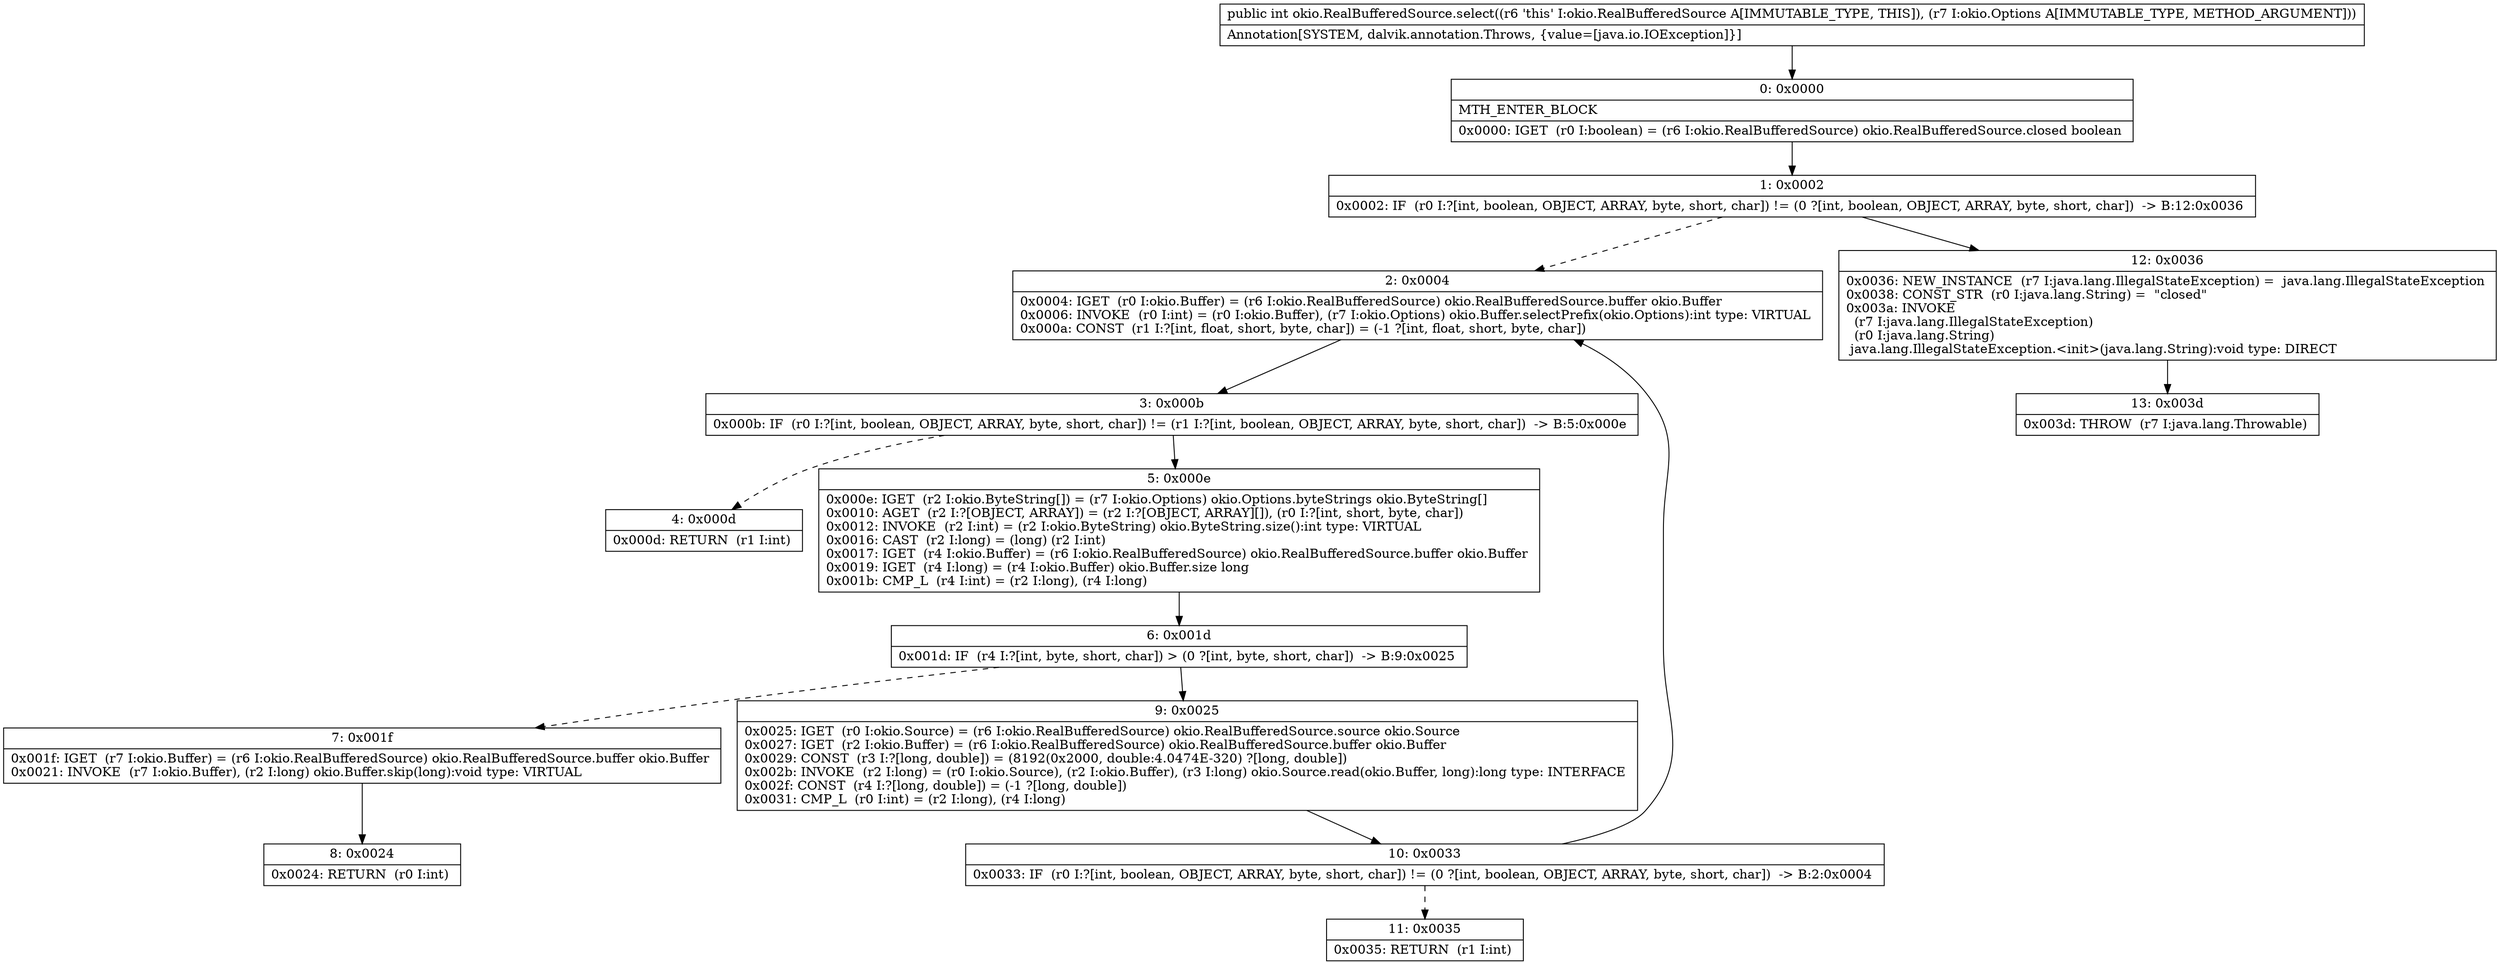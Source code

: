 digraph "CFG forokio.RealBufferedSource.select(Lokio\/Options;)I" {
Node_0 [shape=record,label="{0\:\ 0x0000|MTH_ENTER_BLOCK\l|0x0000: IGET  (r0 I:boolean) = (r6 I:okio.RealBufferedSource) okio.RealBufferedSource.closed boolean \l}"];
Node_1 [shape=record,label="{1\:\ 0x0002|0x0002: IF  (r0 I:?[int, boolean, OBJECT, ARRAY, byte, short, char]) != (0 ?[int, boolean, OBJECT, ARRAY, byte, short, char])  \-\> B:12:0x0036 \l}"];
Node_2 [shape=record,label="{2\:\ 0x0004|0x0004: IGET  (r0 I:okio.Buffer) = (r6 I:okio.RealBufferedSource) okio.RealBufferedSource.buffer okio.Buffer \l0x0006: INVOKE  (r0 I:int) = (r0 I:okio.Buffer), (r7 I:okio.Options) okio.Buffer.selectPrefix(okio.Options):int type: VIRTUAL \l0x000a: CONST  (r1 I:?[int, float, short, byte, char]) = (\-1 ?[int, float, short, byte, char]) \l}"];
Node_3 [shape=record,label="{3\:\ 0x000b|0x000b: IF  (r0 I:?[int, boolean, OBJECT, ARRAY, byte, short, char]) != (r1 I:?[int, boolean, OBJECT, ARRAY, byte, short, char])  \-\> B:5:0x000e \l}"];
Node_4 [shape=record,label="{4\:\ 0x000d|0x000d: RETURN  (r1 I:int) \l}"];
Node_5 [shape=record,label="{5\:\ 0x000e|0x000e: IGET  (r2 I:okio.ByteString[]) = (r7 I:okio.Options) okio.Options.byteStrings okio.ByteString[] \l0x0010: AGET  (r2 I:?[OBJECT, ARRAY]) = (r2 I:?[OBJECT, ARRAY][]), (r0 I:?[int, short, byte, char]) \l0x0012: INVOKE  (r2 I:int) = (r2 I:okio.ByteString) okio.ByteString.size():int type: VIRTUAL \l0x0016: CAST  (r2 I:long) = (long) (r2 I:int) \l0x0017: IGET  (r4 I:okio.Buffer) = (r6 I:okio.RealBufferedSource) okio.RealBufferedSource.buffer okio.Buffer \l0x0019: IGET  (r4 I:long) = (r4 I:okio.Buffer) okio.Buffer.size long \l0x001b: CMP_L  (r4 I:int) = (r2 I:long), (r4 I:long) \l}"];
Node_6 [shape=record,label="{6\:\ 0x001d|0x001d: IF  (r4 I:?[int, byte, short, char]) \> (0 ?[int, byte, short, char])  \-\> B:9:0x0025 \l}"];
Node_7 [shape=record,label="{7\:\ 0x001f|0x001f: IGET  (r7 I:okio.Buffer) = (r6 I:okio.RealBufferedSource) okio.RealBufferedSource.buffer okio.Buffer \l0x0021: INVOKE  (r7 I:okio.Buffer), (r2 I:long) okio.Buffer.skip(long):void type: VIRTUAL \l}"];
Node_8 [shape=record,label="{8\:\ 0x0024|0x0024: RETURN  (r0 I:int) \l}"];
Node_9 [shape=record,label="{9\:\ 0x0025|0x0025: IGET  (r0 I:okio.Source) = (r6 I:okio.RealBufferedSource) okio.RealBufferedSource.source okio.Source \l0x0027: IGET  (r2 I:okio.Buffer) = (r6 I:okio.RealBufferedSource) okio.RealBufferedSource.buffer okio.Buffer \l0x0029: CONST  (r3 I:?[long, double]) = (8192(0x2000, double:4.0474E\-320) ?[long, double]) \l0x002b: INVOKE  (r2 I:long) = (r0 I:okio.Source), (r2 I:okio.Buffer), (r3 I:long) okio.Source.read(okio.Buffer, long):long type: INTERFACE \l0x002f: CONST  (r4 I:?[long, double]) = (\-1 ?[long, double]) \l0x0031: CMP_L  (r0 I:int) = (r2 I:long), (r4 I:long) \l}"];
Node_10 [shape=record,label="{10\:\ 0x0033|0x0033: IF  (r0 I:?[int, boolean, OBJECT, ARRAY, byte, short, char]) != (0 ?[int, boolean, OBJECT, ARRAY, byte, short, char])  \-\> B:2:0x0004 \l}"];
Node_11 [shape=record,label="{11\:\ 0x0035|0x0035: RETURN  (r1 I:int) \l}"];
Node_12 [shape=record,label="{12\:\ 0x0036|0x0036: NEW_INSTANCE  (r7 I:java.lang.IllegalStateException) =  java.lang.IllegalStateException \l0x0038: CONST_STR  (r0 I:java.lang.String) =  \"closed\" \l0x003a: INVOKE  \l  (r7 I:java.lang.IllegalStateException)\l  (r0 I:java.lang.String)\l java.lang.IllegalStateException.\<init\>(java.lang.String):void type: DIRECT \l}"];
Node_13 [shape=record,label="{13\:\ 0x003d|0x003d: THROW  (r7 I:java.lang.Throwable) \l}"];
MethodNode[shape=record,label="{public int okio.RealBufferedSource.select((r6 'this' I:okio.RealBufferedSource A[IMMUTABLE_TYPE, THIS]), (r7 I:okio.Options A[IMMUTABLE_TYPE, METHOD_ARGUMENT]))  | Annotation[SYSTEM, dalvik.annotation.Throws, \{value=[java.io.IOException]\}]\l}"];
MethodNode -> Node_0;
Node_0 -> Node_1;
Node_1 -> Node_2[style=dashed];
Node_1 -> Node_12;
Node_2 -> Node_3;
Node_3 -> Node_4[style=dashed];
Node_3 -> Node_5;
Node_5 -> Node_6;
Node_6 -> Node_7[style=dashed];
Node_6 -> Node_9;
Node_7 -> Node_8;
Node_9 -> Node_10;
Node_10 -> Node_2;
Node_10 -> Node_11[style=dashed];
Node_12 -> Node_13;
}

